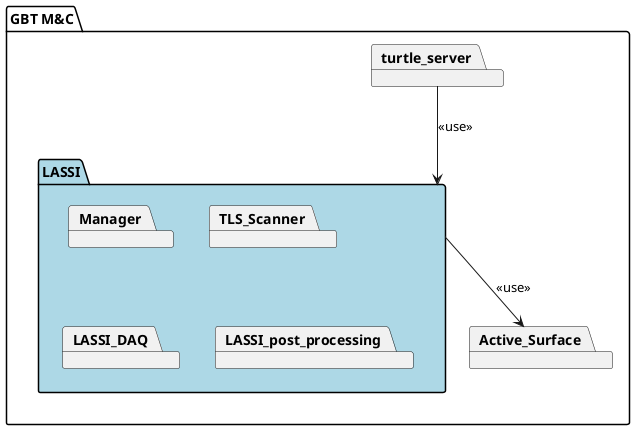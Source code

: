 @startuml
package "GBT M&C" {
package LASSI #lightblue {
  package Manager
  package TLS_Scanner
  package LASSI_DAQ
  package LASSI_post_processing
}
package turtle_server
package Active_Surface

turtle_server --> LASSI : <<use>>
LASSI --> Active_Surface : <<use>>
}
@enduml

